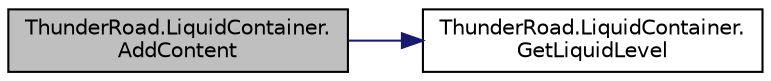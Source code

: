 digraph "ThunderRoad.LiquidContainer.AddContent"
{
 // LATEX_PDF_SIZE
  edge [fontname="Helvetica",fontsize="10",labelfontname="Helvetica",labelfontsize="10"];
  node [fontname="Helvetica",fontsize="10",shape=record];
  rankdir="LR";
  Node1 [label="ThunderRoad.LiquidContainer.\lAddContent",height=0.2,width=0.4,color="black", fillcolor="grey75", style="filled", fontcolor="black",tooltip="Adds the content."];
  Node1 -> Node2 [color="midnightblue",fontsize="10",style="solid",fontname="Helvetica"];
  Node2 [label="ThunderRoad.LiquidContainer.\lGetLiquidLevel",height=0.2,width=0.4,color="black", fillcolor="white", style="filled",URL="$class_thunder_road_1_1_liquid_container.html#a07e69e3d4f07ff24fc6ff6a8ae69bd13",tooltip="Gets the liquid level."];
}
